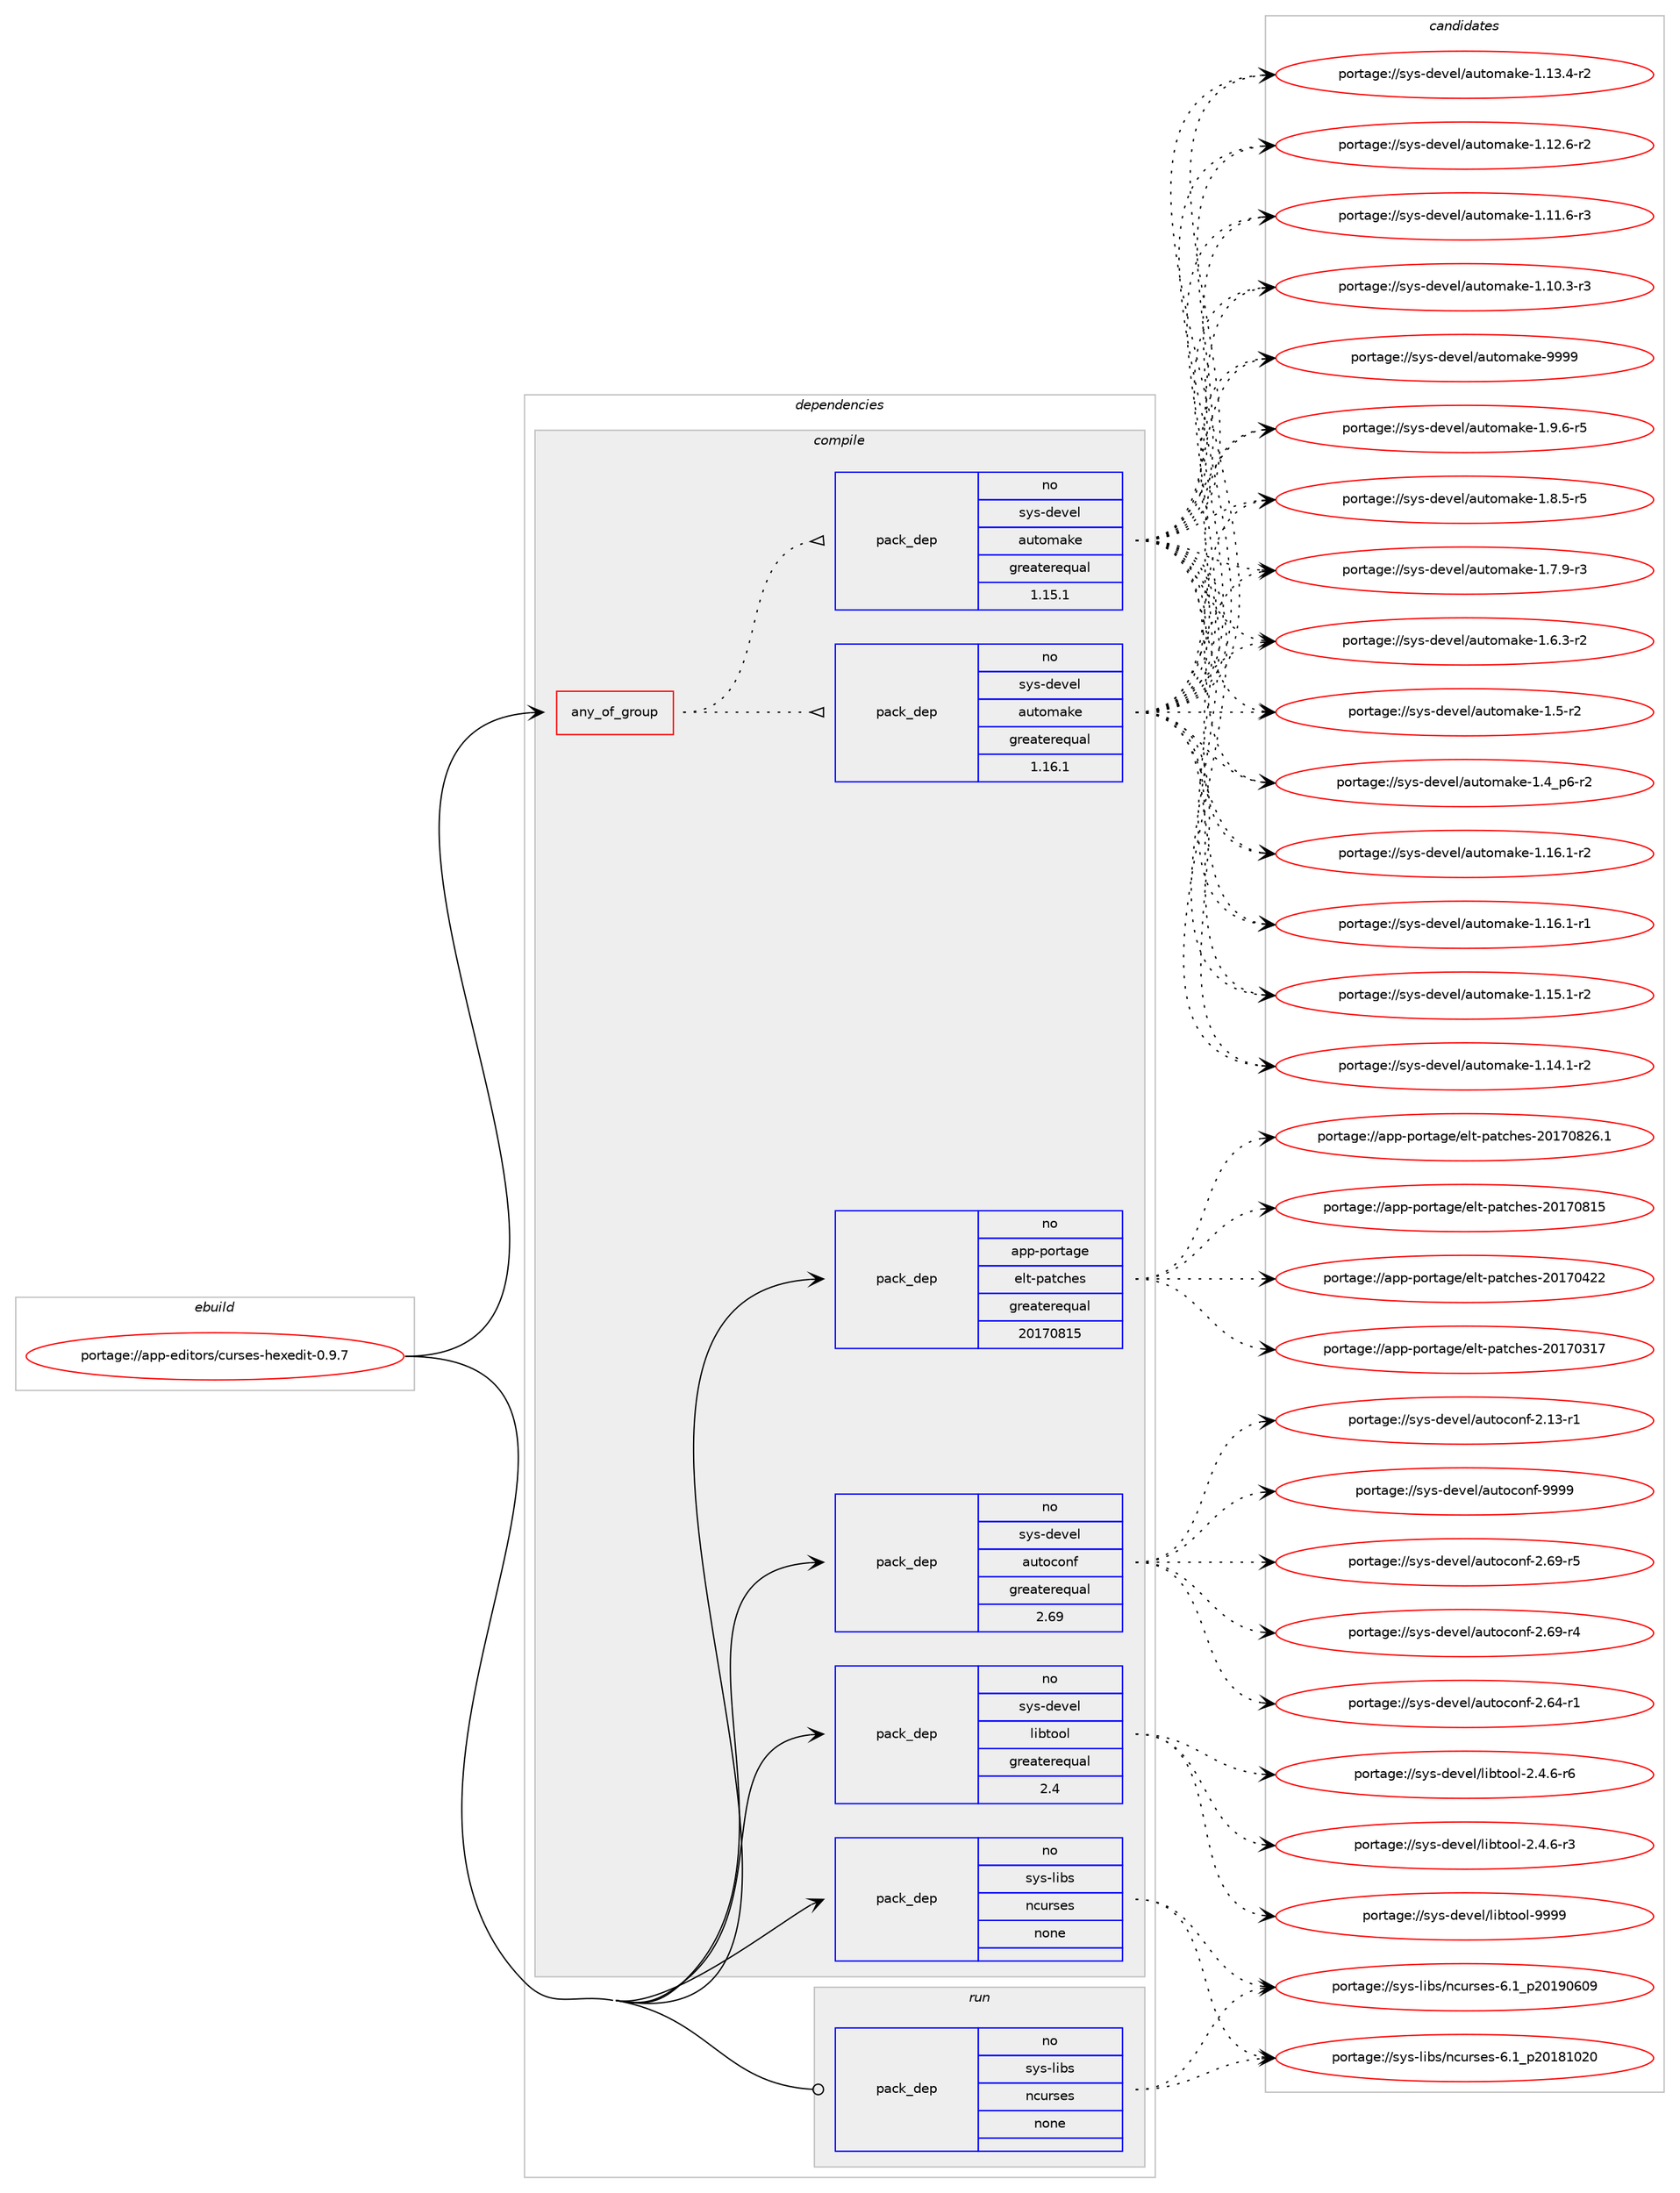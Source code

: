 digraph prolog {

# *************
# Graph options
# *************

newrank=true;
concentrate=true;
compound=true;
graph [rankdir=LR,fontname=Helvetica,fontsize=10,ranksep=1.5];#, ranksep=2.5, nodesep=0.2];
edge  [arrowhead=vee];
node  [fontname=Helvetica,fontsize=10];

# **********
# The ebuild
# **********

subgraph cluster_leftcol {
color=gray;
label=<<i>ebuild</i>>;
id [label="portage://app-editors/curses-hexedit-0.9.7", color=red, width=4, href="../app-editors/curses-hexedit-0.9.7.svg"];
}

# ****************
# The dependencies
# ****************

subgraph cluster_midcol {
color=gray;
label=<<i>dependencies</i>>;
subgraph cluster_compile {
fillcolor="#eeeeee";
style=filled;
label=<<i>compile</i>>;
subgraph any8175 {
dependency639424 [label=<<TABLE BORDER="0" CELLBORDER="1" CELLSPACING="0" CELLPADDING="4"><TR><TD CELLPADDING="10">any_of_group</TD></TR></TABLE>>, shape=none, color=red];subgraph pack480083 {
dependency639425 [label=<<TABLE BORDER="0" CELLBORDER="1" CELLSPACING="0" CELLPADDING="4" WIDTH="220"><TR><TD ROWSPAN="6" CELLPADDING="30">pack_dep</TD></TR><TR><TD WIDTH="110">no</TD></TR><TR><TD>sys-devel</TD></TR><TR><TD>automake</TD></TR><TR><TD>greaterequal</TD></TR><TR><TD>1.16.1</TD></TR></TABLE>>, shape=none, color=blue];
}
dependency639424:e -> dependency639425:w [weight=20,style="dotted",arrowhead="oinv"];
subgraph pack480084 {
dependency639426 [label=<<TABLE BORDER="0" CELLBORDER="1" CELLSPACING="0" CELLPADDING="4" WIDTH="220"><TR><TD ROWSPAN="6" CELLPADDING="30">pack_dep</TD></TR><TR><TD WIDTH="110">no</TD></TR><TR><TD>sys-devel</TD></TR><TR><TD>automake</TD></TR><TR><TD>greaterequal</TD></TR><TR><TD>1.15.1</TD></TR></TABLE>>, shape=none, color=blue];
}
dependency639424:e -> dependency639426:w [weight=20,style="dotted",arrowhead="oinv"];
}
id:e -> dependency639424:w [weight=20,style="solid",arrowhead="vee"];
subgraph pack480085 {
dependency639427 [label=<<TABLE BORDER="0" CELLBORDER="1" CELLSPACING="0" CELLPADDING="4" WIDTH="220"><TR><TD ROWSPAN="6" CELLPADDING="30">pack_dep</TD></TR><TR><TD WIDTH="110">no</TD></TR><TR><TD>app-portage</TD></TR><TR><TD>elt-patches</TD></TR><TR><TD>greaterequal</TD></TR><TR><TD>20170815</TD></TR></TABLE>>, shape=none, color=blue];
}
id:e -> dependency639427:w [weight=20,style="solid",arrowhead="vee"];
subgraph pack480086 {
dependency639428 [label=<<TABLE BORDER="0" CELLBORDER="1" CELLSPACING="0" CELLPADDING="4" WIDTH="220"><TR><TD ROWSPAN="6" CELLPADDING="30">pack_dep</TD></TR><TR><TD WIDTH="110">no</TD></TR><TR><TD>sys-devel</TD></TR><TR><TD>autoconf</TD></TR><TR><TD>greaterequal</TD></TR><TR><TD>2.69</TD></TR></TABLE>>, shape=none, color=blue];
}
id:e -> dependency639428:w [weight=20,style="solid",arrowhead="vee"];
subgraph pack480087 {
dependency639429 [label=<<TABLE BORDER="0" CELLBORDER="1" CELLSPACING="0" CELLPADDING="4" WIDTH="220"><TR><TD ROWSPAN="6" CELLPADDING="30">pack_dep</TD></TR><TR><TD WIDTH="110">no</TD></TR><TR><TD>sys-devel</TD></TR><TR><TD>libtool</TD></TR><TR><TD>greaterequal</TD></TR><TR><TD>2.4</TD></TR></TABLE>>, shape=none, color=blue];
}
id:e -> dependency639429:w [weight=20,style="solid",arrowhead="vee"];
subgraph pack480088 {
dependency639430 [label=<<TABLE BORDER="0" CELLBORDER="1" CELLSPACING="0" CELLPADDING="4" WIDTH="220"><TR><TD ROWSPAN="6" CELLPADDING="30">pack_dep</TD></TR><TR><TD WIDTH="110">no</TD></TR><TR><TD>sys-libs</TD></TR><TR><TD>ncurses</TD></TR><TR><TD>none</TD></TR><TR><TD></TD></TR></TABLE>>, shape=none, color=blue];
}
id:e -> dependency639430:w [weight=20,style="solid",arrowhead="vee"];
}
subgraph cluster_compileandrun {
fillcolor="#eeeeee";
style=filled;
label=<<i>compile and run</i>>;
}
subgraph cluster_run {
fillcolor="#eeeeee";
style=filled;
label=<<i>run</i>>;
subgraph pack480089 {
dependency639431 [label=<<TABLE BORDER="0" CELLBORDER="1" CELLSPACING="0" CELLPADDING="4" WIDTH="220"><TR><TD ROWSPAN="6" CELLPADDING="30">pack_dep</TD></TR><TR><TD WIDTH="110">no</TD></TR><TR><TD>sys-libs</TD></TR><TR><TD>ncurses</TD></TR><TR><TD>none</TD></TR><TR><TD></TD></TR></TABLE>>, shape=none, color=blue];
}
id:e -> dependency639431:w [weight=20,style="solid",arrowhead="odot"];
}
}

# **************
# The candidates
# **************

subgraph cluster_choices {
rank=same;
color=gray;
label=<<i>candidates</i>>;

subgraph choice480083 {
color=black;
nodesep=1;
choice115121115451001011181011084797117116111109971071014557575757 [label="portage://sys-devel/automake-9999", color=red, width=4,href="../sys-devel/automake-9999.svg"];
choice115121115451001011181011084797117116111109971071014549465746544511453 [label="portage://sys-devel/automake-1.9.6-r5", color=red, width=4,href="../sys-devel/automake-1.9.6-r5.svg"];
choice115121115451001011181011084797117116111109971071014549465646534511453 [label="portage://sys-devel/automake-1.8.5-r5", color=red, width=4,href="../sys-devel/automake-1.8.5-r5.svg"];
choice115121115451001011181011084797117116111109971071014549465546574511451 [label="portage://sys-devel/automake-1.7.9-r3", color=red, width=4,href="../sys-devel/automake-1.7.9-r3.svg"];
choice115121115451001011181011084797117116111109971071014549465446514511450 [label="portage://sys-devel/automake-1.6.3-r2", color=red, width=4,href="../sys-devel/automake-1.6.3-r2.svg"];
choice11512111545100101118101108479711711611110997107101454946534511450 [label="portage://sys-devel/automake-1.5-r2", color=red, width=4,href="../sys-devel/automake-1.5-r2.svg"];
choice115121115451001011181011084797117116111109971071014549465295112544511450 [label="portage://sys-devel/automake-1.4_p6-r2", color=red, width=4,href="../sys-devel/automake-1.4_p6-r2.svg"];
choice11512111545100101118101108479711711611110997107101454946495446494511450 [label="portage://sys-devel/automake-1.16.1-r2", color=red, width=4,href="../sys-devel/automake-1.16.1-r2.svg"];
choice11512111545100101118101108479711711611110997107101454946495446494511449 [label="portage://sys-devel/automake-1.16.1-r1", color=red, width=4,href="../sys-devel/automake-1.16.1-r1.svg"];
choice11512111545100101118101108479711711611110997107101454946495346494511450 [label="portage://sys-devel/automake-1.15.1-r2", color=red, width=4,href="../sys-devel/automake-1.15.1-r2.svg"];
choice11512111545100101118101108479711711611110997107101454946495246494511450 [label="portage://sys-devel/automake-1.14.1-r2", color=red, width=4,href="../sys-devel/automake-1.14.1-r2.svg"];
choice11512111545100101118101108479711711611110997107101454946495146524511450 [label="portage://sys-devel/automake-1.13.4-r2", color=red, width=4,href="../sys-devel/automake-1.13.4-r2.svg"];
choice11512111545100101118101108479711711611110997107101454946495046544511450 [label="portage://sys-devel/automake-1.12.6-r2", color=red, width=4,href="../sys-devel/automake-1.12.6-r2.svg"];
choice11512111545100101118101108479711711611110997107101454946494946544511451 [label="portage://sys-devel/automake-1.11.6-r3", color=red, width=4,href="../sys-devel/automake-1.11.6-r3.svg"];
choice11512111545100101118101108479711711611110997107101454946494846514511451 [label="portage://sys-devel/automake-1.10.3-r3", color=red, width=4,href="../sys-devel/automake-1.10.3-r3.svg"];
dependency639425:e -> choice115121115451001011181011084797117116111109971071014557575757:w [style=dotted,weight="100"];
dependency639425:e -> choice115121115451001011181011084797117116111109971071014549465746544511453:w [style=dotted,weight="100"];
dependency639425:e -> choice115121115451001011181011084797117116111109971071014549465646534511453:w [style=dotted,weight="100"];
dependency639425:e -> choice115121115451001011181011084797117116111109971071014549465546574511451:w [style=dotted,weight="100"];
dependency639425:e -> choice115121115451001011181011084797117116111109971071014549465446514511450:w [style=dotted,weight="100"];
dependency639425:e -> choice11512111545100101118101108479711711611110997107101454946534511450:w [style=dotted,weight="100"];
dependency639425:e -> choice115121115451001011181011084797117116111109971071014549465295112544511450:w [style=dotted,weight="100"];
dependency639425:e -> choice11512111545100101118101108479711711611110997107101454946495446494511450:w [style=dotted,weight="100"];
dependency639425:e -> choice11512111545100101118101108479711711611110997107101454946495446494511449:w [style=dotted,weight="100"];
dependency639425:e -> choice11512111545100101118101108479711711611110997107101454946495346494511450:w [style=dotted,weight="100"];
dependency639425:e -> choice11512111545100101118101108479711711611110997107101454946495246494511450:w [style=dotted,weight="100"];
dependency639425:e -> choice11512111545100101118101108479711711611110997107101454946495146524511450:w [style=dotted,weight="100"];
dependency639425:e -> choice11512111545100101118101108479711711611110997107101454946495046544511450:w [style=dotted,weight="100"];
dependency639425:e -> choice11512111545100101118101108479711711611110997107101454946494946544511451:w [style=dotted,weight="100"];
dependency639425:e -> choice11512111545100101118101108479711711611110997107101454946494846514511451:w [style=dotted,weight="100"];
}
subgraph choice480084 {
color=black;
nodesep=1;
choice115121115451001011181011084797117116111109971071014557575757 [label="portage://sys-devel/automake-9999", color=red, width=4,href="../sys-devel/automake-9999.svg"];
choice115121115451001011181011084797117116111109971071014549465746544511453 [label="portage://sys-devel/automake-1.9.6-r5", color=red, width=4,href="../sys-devel/automake-1.9.6-r5.svg"];
choice115121115451001011181011084797117116111109971071014549465646534511453 [label="portage://sys-devel/automake-1.8.5-r5", color=red, width=4,href="../sys-devel/automake-1.8.5-r5.svg"];
choice115121115451001011181011084797117116111109971071014549465546574511451 [label="portage://sys-devel/automake-1.7.9-r3", color=red, width=4,href="../sys-devel/automake-1.7.9-r3.svg"];
choice115121115451001011181011084797117116111109971071014549465446514511450 [label="portage://sys-devel/automake-1.6.3-r2", color=red, width=4,href="../sys-devel/automake-1.6.3-r2.svg"];
choice11512111545100101118101108479711711611110997107101454946534511450 [label="portage://sys-devel/automake-1.5-r2", color=red, width=4,href="../sys-devel/automake-1.5-r2.svg"];
choice115121115451001011181011084797117116111109971071014549465295112544511450 [label="portage://sys-devel/automake-1.4_p6-r2", color=red, width=4,href="../sys-devel/automake-1.4_p6-r2.svg"];
choice11512111545100101118101108479711711611110997107101454946495446494511450 [label="portage://sys-devel/automake-1.16.1-r2", color=red, width=4,href="../sys-devel/automake-1.16.1-r2.svg"];
choice11512111545100101118101108479711711611110997107101454946495446494511449 [label="portage://sys-devel/automake-1.16.1-r1", color=red, width=4,href="../sys-devel/automake-1.16.1-r1.svg"];
choice11512111545100101118101108479711711611110997107101454946495346494511450 [label="portage://sys-devel/automake-1.15.1-r2", color=red, width=4,href="../sys-devel/automake-1.15.1-r2.svg"];
choice11512111545100101118101108479711711611110997107101454946495246494511450 [label="portage://sys-devel/automake-1.14.1-r2", color=red, width=4,href="../sys-devel/automake-1.14.1-r2.svg"];
choice11512111545100101118101108479711711611110997107101454946495146524511450 [label="portage://sys-devel/automake-1.13.4-r2", color=red, width=4,href="../sys-devel/automake-1.13.4-r2.svg"];
choice11512111545100101118101108479711711611110997107101454946495046544511450 [label="portage://sys-devel/automake-1.12.6-r2", color=red, width=4,href="../sys-devel/automake-1.12.6-r2.svg"];
choice11512111545100101118101108479711711611110997107101454946494946544511451 [label="portage://sys-devel/automake-1.11.6-r3", color=red, width=4,href="../sys-devel/automake-1.11.6-r3.svg"];
choice11512111545100101118101108479711711611110997107101454946494846514511451 [label="portage://sys-devel/automake-1.10.3-r3", color=red, width=4,href="../sys-devel/automake-1.10.3-r3.svg"];
dependency639426:e -> choice115121115451001011181011084797117116111109971071014557575757:w [style=dotted,weight="100"];
dependency639426:e -> choice115121115451001011181011084797117116111109971071014549465746544511453:w [style=dotted,weight="100"];
dependency639426:e -> choice115121115451001011181011084797117116111109971071014549465646534511453:w [style=dotted,weight="100"];
dependency639426:e -> choice115121115451001011181011084797117116111109971071014549465546574511451:w [style=dotted,weight="100"];
dependency639426:e -> choice115121115451001011181011084797117116111109971071014549465446514511450:w [style=dotted,weight="100"];
dependency639426:e -> choice11512111545100101118101108479711711611110997107101454946534511450:w [style=dotted,weight="100"];
dependency639426:e -> choice115121115451001011181011084797117116111109971071014549465295112544511450:w [style=dotted,weight="100"];
dependency639426:e -> choice11512111545100101118101108479711711611110997107101454946495446494511450:w [style=dotted,weight="100"];
dependency639426:e -> choice11512111545100101118101108479711711611110997107101454946495446494511449:w [style=dotted,weight="100"];
dependency639426:e -> choice11512111545100101118101108479711711611110997107101454946495346494511450:w [style=dotted,weight="100"];
dependency639426:e -> choice11512111545100101118101108479711711611110997107101454946495246494511450:w [style=dotted,weight="100"];
dependency639426:e -> choice11512111545100101118101108479711711611110997107101454946495146524511450:w [style=dotted,weight="100"];
dependency639426:e -> choice11512111545100101118101108479711711611110997107101454946495046544511450:w [style=dotted,weight="100"];
dependency639426:e -> choice11512111545100101118101108479711711611110997107101454946494946544511451:w [style=dotted,weight="100"];
dependency639426:e -> choice11512111545100101118101108479711711611110997107101454946494846514511451:w [style=dotted,weight="100"];
}
subgraph choice480085 {
color=black;
nodesep=1;
choice971121124511211111411697103101471011081164511297116991041011154550484955485650544649 [label="portage://app-portage/elt-patches-20170826.1", color=red, width=4,href="../app-portage/elt-patches-20170826.1.svg"];
choice97112112451121111141169710310147101108116451129711699104101115455048495548564953 [label="portage://app-portage/elt-patches-20170815", color=red, width=4,href="../app-portage/elt-patches-20170815.svg"];
choice97112112451121111141169710310147101108116451129711699104101115455048495548525050 [label="portage://app-portage/elt-patches-20170422", color=red, width=4,href="../app-portage/elt-patches-20170422.svg"];
choice97112112451121111141169710310147101108116451129711699104101115455048495548514955 [label="portage://app-portage/elt-patches-20170317", color=red, width=4,href="../app-portage/elt-patches-20170317.svg"];
dependency639427:e -> choice971121124511211111411697103101471011081164511297116991041011154550484955485650544649:w [style=dotted,weight="100"];
dependency639427:e -> choice97112112451121111141169710310147101108116451129711699104101115455048495548564953:w [style=dotted,weight="100"];
dependency639427:e -> choice97112112451121111141169710310147101108116451129711699104101115455048495548525050:w [style=dotted,weight="100"];
dependency639427:e -> choice97112112451121111141169710310147101108116451129711699104101115455048495548514955:w [style=dotted,weight="100"];
}
subgraph choice480086 {
color=black;
nodesep=1;
choice115121115451001011181011084797117116111991111101024557575757 [label="portage://sys-devel/autoconf-9999", color=red, width=4,href="../sys-devel/autoconf-9999.svg"];
choice1151211154510010111810110847971171161119911111010245504654574511453 [label="portage://sys-devel/autoconf-2.69-r5", color=red, width=4,href="../sys-devel/autoconf-2.69-r5.svg"];
choice1151211154510010111810110847971171161119911111010245504654574511452 [label="portage://sys-devel/autoconf-2.69-r4", color=red, width=4,href="../sys-devel/autoconf-2.69-r4.svg"];
choice1151211154510010111810110847971171161119911111010245504654524511449 [label="portage://sys-devel/autoconf-2.64-r1", color=red, width=4,href="../sys-devel/autoconf-2.64-r1.svg"];
choice1151211154510010111810110847971171161119911111010245504649514511449 [label="portage://sys-devel/autoconf-2.13-r1", color=red, width=4,href="../sys-devel/autoconf-2.13-r1.svg"];
dependency639428:e -> choice115121115451001011181011084797117116111991111101024557575757:w [style=dotted,weight="100"];
dependency639428:e -> choice1151211154510010111810110847971171161119911111010245504654574511453:w [style=dotted,weight="100"];
dependency639428:e -> choice1151211154510010111810110847971171161119911111010245504654574511452:w [style=dotted,weight="100"];
dependency639428:e -> choice1151211154510010111810110847971171161119911111010245504654524511449:w [style=dotted,weight="100"];
dependency639428:e -> choice1151211154510010111810110847971171161119911111010245504649514511449:w [style=dotted,weight="100"];
}
subgraph choice480087 {
color=black;
nodesep=1;
choice1151211154510010111810110847108105981161111111084557575757 [label="portage://sys-devel/libtool-9999", color=red, width=4,href="../sys-devel/libtool-9999.svg"];
choice1151211154510010111810110847108105981161111111084550465246544511454 [label="portage://sys-devel/libtool-2.4.6-r6", color=red, width=4,href="../sys-devel/libtool-2.4.6-r6.svg"];
choice1151211154510010111810110847108105981161111111084550465246544511451 [label="portage://sys-devel/libtool-2.4.6-r3", color=red, width=4,href="../sys-devel/libtool-2.4.6-r3.svg"];
dependency639429:e -> choice1151211154510010111810110847108105981161111111084557575757:w [style=dotted,weight="100"];
dependency639429:e -> choice1151211154510010111810110847108105981161111111084550465246544511454:w [style=dotted,weight="100"];
dependency639429:e -> choice1151211154510010111810110847108105981161111111084550465246544511451:w [style=dotted,weight="100"];
}
subgraph choice480088 {
color=black;
nodesep=1;
choice1151211154510810598115471109911711411510111545544649951125048495748544857 [label="portage://sys-libs/ncurses-6.1_p20190609", color=red, width=4,href="../sys-libs/ncurses-6.1_p20190609.svg"];
choice1151211154510810598115471109911711411510111545544649951125048495649485048 [label="portage://sys-libs/ncurses-6.1_p20181020", color=red, width=4,href="../sys-libs/ncurses-6.1_p20181020.svg"];
dependency639430:e -> choice1151211154510810598115471109911711411510111545544649951125048495748544857:w [style=dotted,weight="100"];
dependency639430:e -> choice1151211154510810598115471109911711411510111545544649951125048495649485048:w [style=dotted,weight="100"];
}
subgraph choice480089 {
color=black;
nodesep=1;
choice1151211154510810598115471109911711411510111545544649951125048495748544857 [label="portage://sys-libs/ncurses-6.1_p20190609", color=red, width=4,href="../sys-libs/ncurses-6.1_p20190609.svg"];
choice1151211154510810598115471109911711411510111545544649951125048495649485048 [label="portage://sys-libs/ncurses-6.1_p20181020", color=red, width=4,href="../sys-libs/ncurses-6.1_p20181020.svg"];
dependency639431:e -> choice1151211154510810598115471109911711411510111545544649951125048495748544857:w [style=dotted,weight="100"];
dependency639431:e -> choice1151211154510810598115471109911711411510111545544649951125048495649485048:w [style=dotted,weight="100"];
}
}

}
